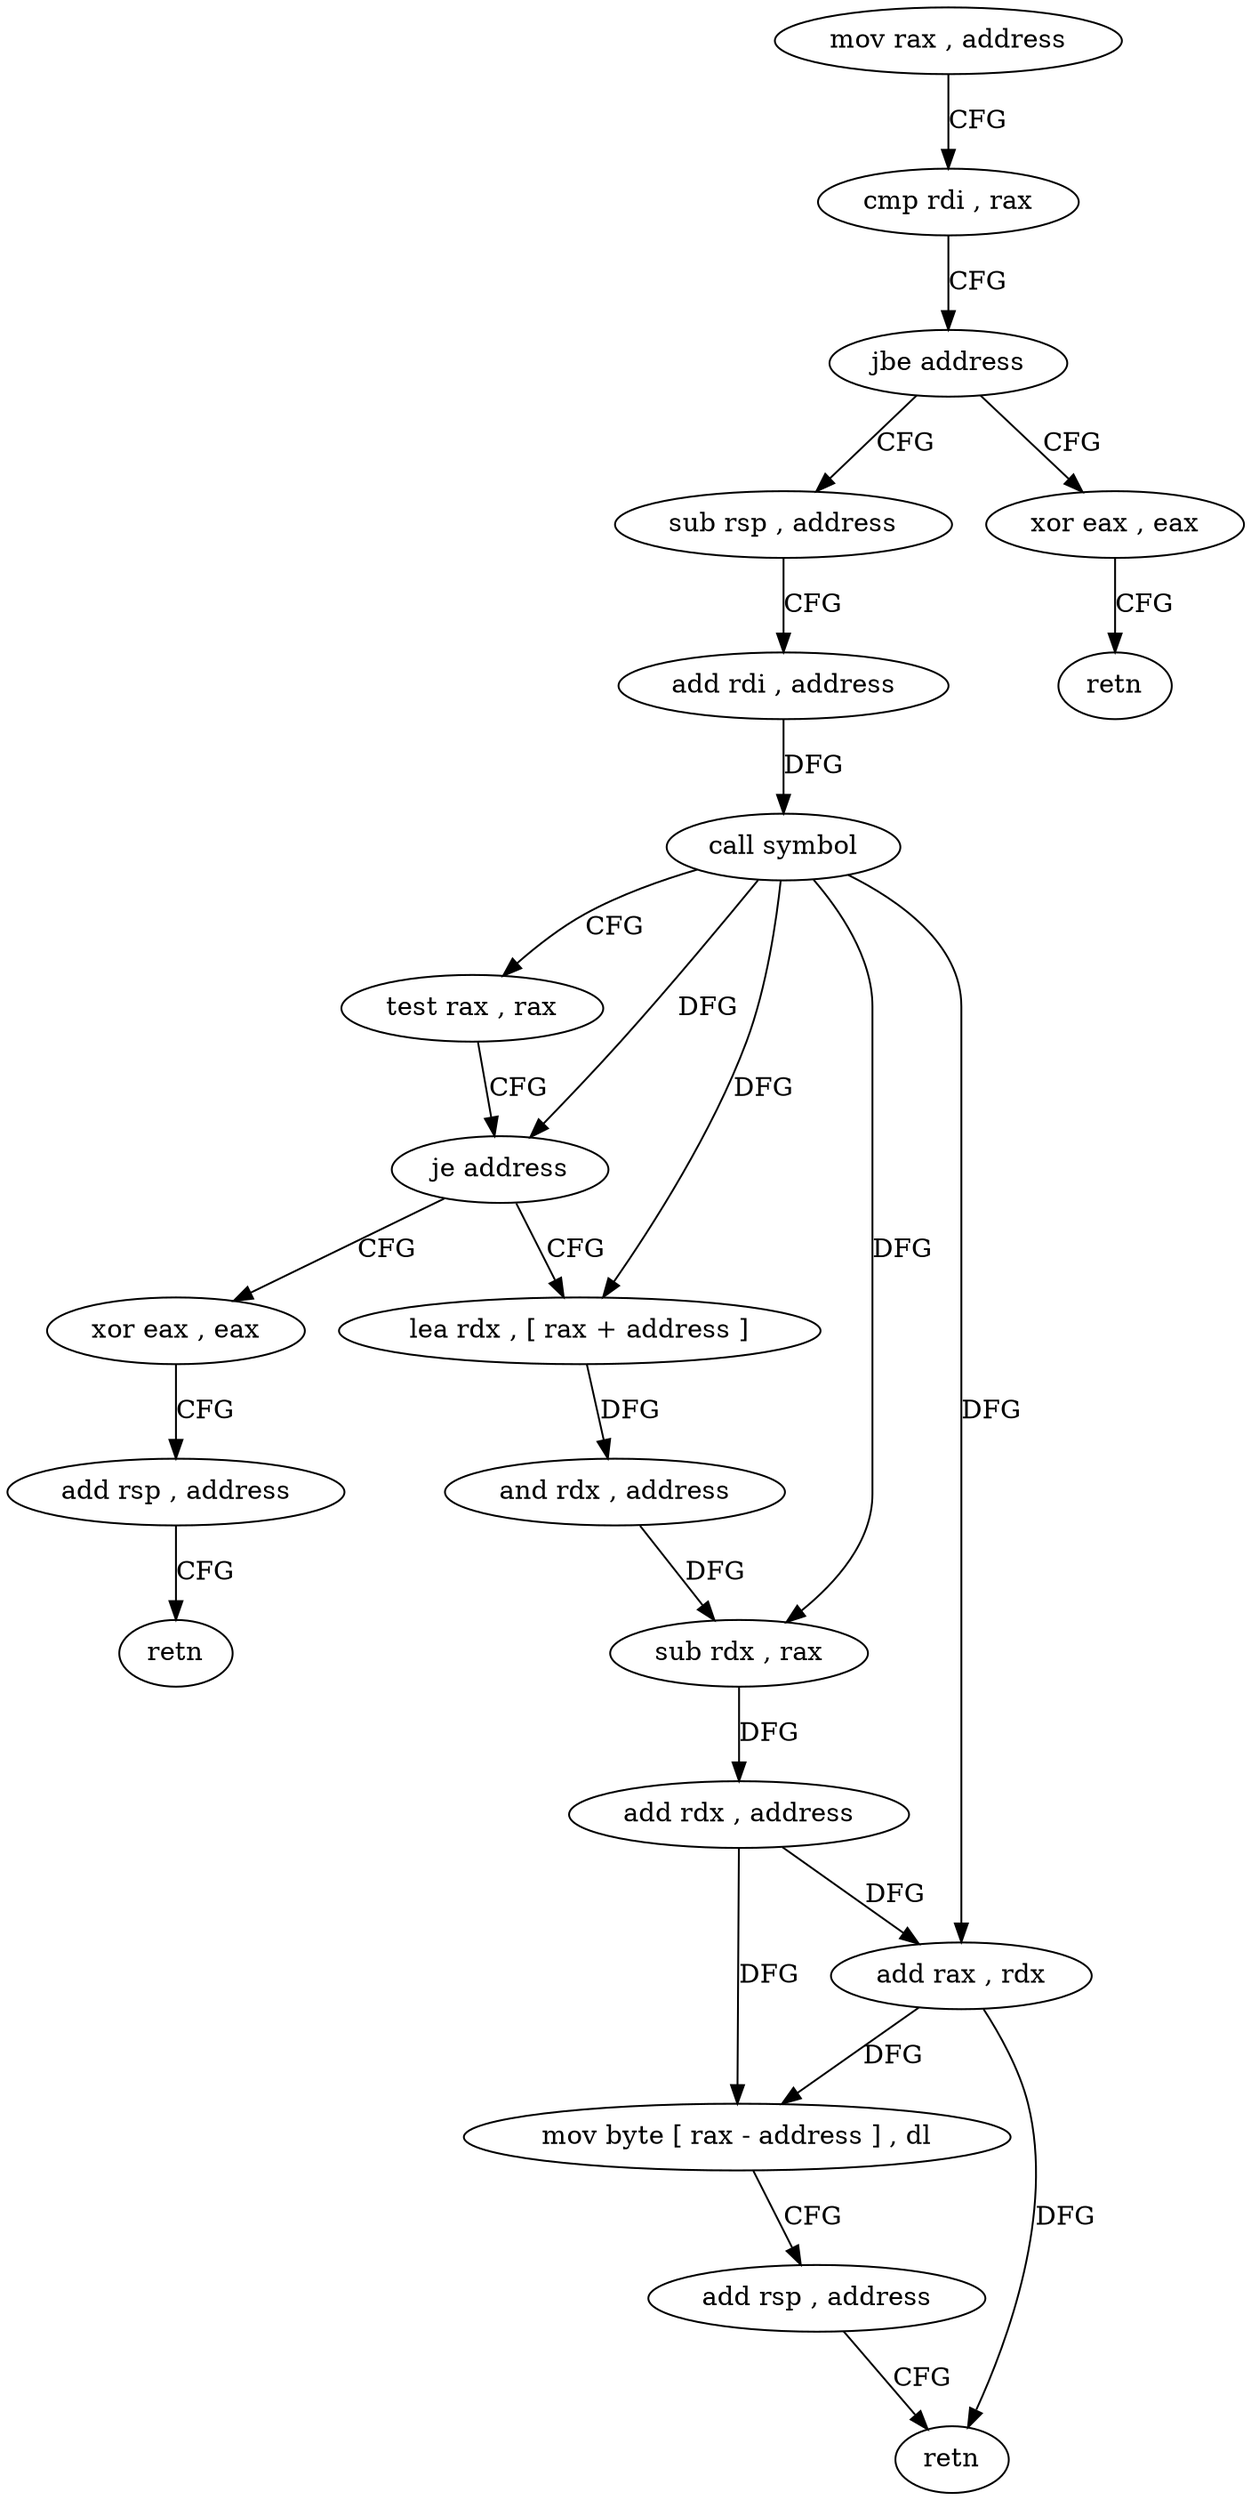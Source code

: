 digraph "func" {
"4406016" [label = "mov rax , address" ]
"4406026" [label = "cmp rdi , rax" ]
"4406029" [label = "jbe address" ]
"4406040" [label = "sub rsp , address" ]
"4406031" [label = "xor eax , eax" ]
"4406044" [label = "add rdi , address" ]
"4406048" [label = "call symbol" ]
"4406053" [label = "test rax , rax" ]
"4406056" [label = "je address" ]
"4406088" [label = "xor eax , eax" ]
"4406058" [label = "lea rdx , [ rax + address ]" ]
"4406033" [label = "retn" ]
"4406090" [label = "add rsp , address" ]
"4406094" [label = "retn" ]
"4406062" [label = "and rdx , address" ]
"4406066" [label = "sub rdx , rax" ]
"4406069" [label = "add rdx , address" ]
"4406073" [label = "add rax , rdx" ]
"4406076" [label = "mov byte [ rax - address ] , dl" ]
"4406079" [label = "add rsp , address" ]
"4406083" [label = "retn" ]
"4406016" -> "4406026" [ label = "CFG" ]
"4406026" -> "4406029" [ label = "CFG" ]
"4406029" -> "4406040" [ label = "CFG" ]
"4406029" -> "4406031" [ label = "CFG" ]
"4406040" -> "4406044" [ label = "CFG" ]
"4406031" -> "4406033" [ label = "CFG" ]
"4406044" -> "4406048" [ label = "DFG" ]
"4406048" -> "4406053" [ label = "CFG" ]
"4406048" -> "4406056" [ label = "DFG" ]
"4406048" -> "4406058" [ label = "DFG" ]
"4406048" -> "4406066" [ label = "DFG" ]
"4406048" -> "4406073" [ label = "DFG" ]
"4406053" -> "4406056" [ label = "CFG" ]
"4406056" -> "4406088" [ label = "CFG" ]
"4406056" -> "4406058" [ label = "CFG" ]
"4406088" -> "4406090" [ label = "CFG" ]
"4406058" -> "4406062" [ label = "DFG" ]
"4406090" -> "4406094" [ label = "CFG" ]
"4406062" -> "4406066" [ label = "DFG" ]
"4406066" -> "4406069" [ label = "DFG" ]
"4406069" -> "4406073" [ label = "DFG" ]
"4406069" -> "4406076" [ label = "DFG" ]
"4406073" -> "4406076" [ label = "DFG" ]
"4406073" -> "4406083" [ label = "DFG" ]
"4406076" -> "4406079" [ label = "CFG" ]
"4406079" -> "4406083" [ label = "CFG" ]
}
